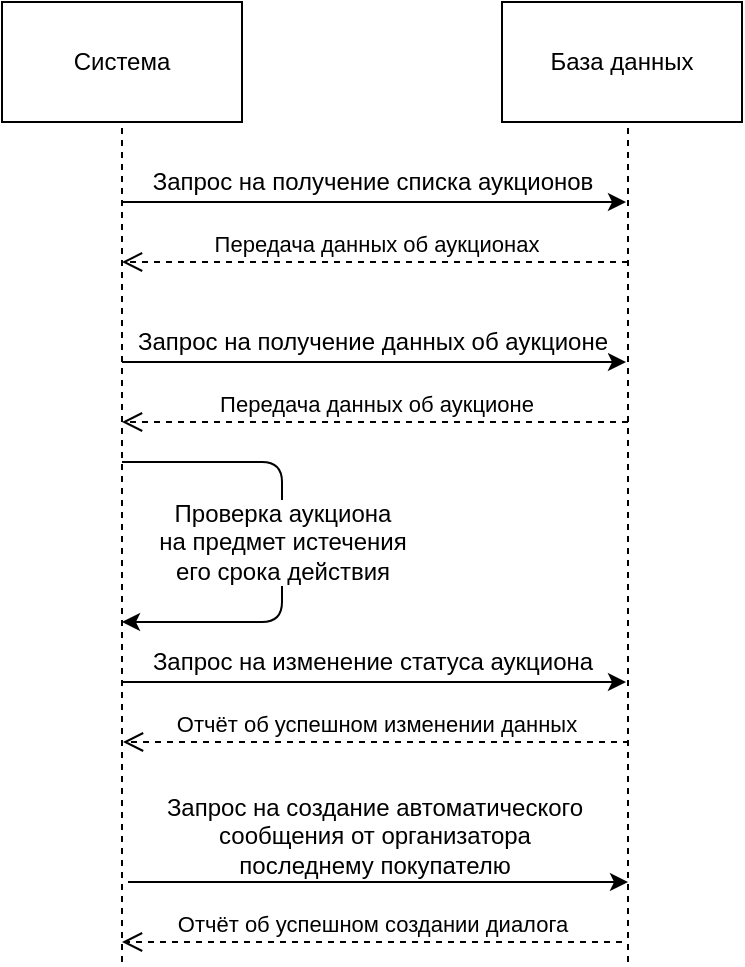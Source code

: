 <mxfile version="10.7.5" type="github"><diagram id="Nrl5UyVqUmeTgZTMUPp6" name="Page-1"><mxGraphModel dx="2274" dy="833" grid="1" gridSize="10" guides="1" tooltips="1" connect="1" arrows="1" fold="1" page="1" pageScale="1" pageWidth="827" pageHeight="1169" math="0" shadow="0"><root><mxCell id="0"/><mxCell id="1" parent="0"/><mxCell id="pGjWHiISA4VkqwvvHXlk-1" value="Система" style="rounded=0;whiteSpace=wrap;html=1;" parent="1" vertex="1"><mxGeometry x="100" y="270" width="120" height="60" as="geometry"/></mxCell><mxCell id="pGjWHiISA4VkqwvvHXlk-2" value="База данных&lt;br&gt;" style="rounded=0;whiteSpace=wrap;html=1;" parent="1" vertex="1"><mxGeometry x="350" y="270" width="120" height="60" as="geometry"/></mxCell><mxCell id="pGjWHiISA4VkqwvvHXlk-3" value="" style="endArrow=none;dashed=1;html=1;entryX=0.5;entryY=1;entryDx=0;entryDy=0;" parent="1" target="pGjWHiISA4VkqwvvHXlk-1" edge="1"><mxGeometry width="50" height="50" relative="1" as="geometry"><mxPoint x="160" y="750" as="sourcePoint"/><mxPoint x="150" y="390" as="targetPoint"/></mxGeometry></mxCell><mxCell id="pGjWHiISA4VkqwvvHXlk-4" value="" style="endArrow=none;dashed=1;html=1;entryX=0.5;entryY=1;entryDx=0;entryDy=0;" parent="1" edge="1"><mxGeometry width="50" height="50" relative="1" as="geometry"><mxPoint x="413" y="750" as="sourcePoint"/><mxPoint x="413" y="330" as="targetPoint"/></mxGeometry></mxCell><mxCell id="pGjWHiISA4VkqwvvHXlk-5" value="" style="endArrow=classic;html=1;" parent="1" edge="1"><mxGeometry width="50" height="50" relative="1" as="geometry"><mxPoint x="160" y="500" as="sourcePoint"/><mxPoint x="160" y="580" as="targetPoint"/><Array as="points"><mxPoint x="240" y="500"/><mxPoint x="240" y="580"/></Array></mxGeometry></mxCell><mxCell id="pGjWHiISA4VkqwvvHXlk-6" value="Проверка аукциона&lt;br&gt;на предмет истечения&lt;br&gt;его срока действия&lt;br&gt;" style="text;html=1;resizable=0;points=[];align=center;verticalAlign=middle;labelBackgroundColor=#ffffff;" parent="pGjWHiISA4VkqwvvHXlk-5" vertex="1" connectable="0"><mxGeometry x="-0.348" y="-26" relative="1" as="geometry"><mxPoint x="1.5" y="14" as="offset"/></mxGeometry></mxCell><mxCell id="pGjWHiISA4VkqwvvHXlk-7" value="" style="endArrow=classic;html=1;" parent="1" edge="1"><mxGeometry width="50" height="50" relative="1" as="geometry"><mxPoint x="160" y="610" as="sourcePoint"/><mxPoint x="412" y="610" as="targetPoint"/></mxGeometry></mxCell><mxCell id="pGjWHiISA4VkqwvvHXlk-8" value="Запрос на изменение статуса аукциона" style="text;html=1;resizable=0;points=[];align=center;verticalAlign=middle;labelBackgroundColor=#ffffff;" parent="pGjWHiISA4VkqwvvHXlk-7" vertex="1" connectable="0"><mxGeometry x="-0.648" relative="1" as="geometry"><mxPoint x="80" y="-10" as="offset"/></mxGeometry></mxCell><mxCell id="pGjWHiISA4VkqwvvHXlk-11" value="" style="endArrow=classic;html=1;" parent="1" edge="1"><mxGeometry width="50" height="50" relative="1" as="geometry"><mxPoint x="163" y="710" as="sourcePoint"/><mxPoint x="413" y="710" as="targetPoint"/></mxGeometry></mxCell><mxCell id="pGjWHiISA4VkqwvvHXlk-12" value="Запрос на создание автоматического&lt;br&gt;сообщения от&amp;nbsp;организатора&lt;br&gt;последнему покупателю&lt;br&gt;" style="text;html=1;resizable=0;points=[];align=center;verticalAlign=middle;labelBackgroundColor=#ffffff;" parent="pGjWHiISA4VkqwvvHXlk-11" vertex="1" connectable="0"><mxGeometry x="-0.648" relative="1" as="geometry"><mxPoint x="79" y="-23" as="offset"/></mxGeometry></mxCell><mxCell id="pGjWHiISA4VkqwvvHXlk-13" value="" style="endArrow=classic;html=1;" parent="1" edge="1"><mxGeometry width="50" height="50" relative="1" as="geometry"><mxPoint x="160" y="450" as="sourcePoint"/><mxPoint x="412" y="450" as="targetPoint"/></mxGeometry></mxCell><mxCell id="pGjWHiISA4VkqwvvHXlk-14" value="Запрос на получение данных об аукционе" style="text;html=1;resizable=0;points=[];align=center;verticalAlign=middle;labelBackgroundColor=#ffffff;" parent="pGjWHiISA4VkqwvvHXlk-13" vertex="1" connectable="0"><mxGeometry x="-0.648" relative="1" as="geometry"><mxPoint x="80" y="-10" as="offset"/></mxGeometry></mxCell><mxCell id="pGjWHiISA4VkqwvvHXlk-21" value="" style="endArrow=classic;html=1;" parent="1" edge="1"><mxGeometry width="50" height="50" relative="1" as="geometry"><mxPoint x="160" y="370" as="sourcePoint"/><mxPoint x="412" y="370" as="targetPoint"/></mxGeometry></mxCell><mxCell id="pGjWHiISA4VkqwvvHXlk-22" value="Запрос на получение списка аукционов" style="text;html=1;resizable=0;points=[];align=center;verticalAlign=middle;labelBackgroundColor=#ffffff;" parent="pGjWHiISA4VkqwvvHXlk-21" vertex="1" connectable="0"><mxGeometry x="-0.648" relative="1" as="geometry"><mxPoint x="80" y="-10" as="offset"/></mxGeometry></mxCell><mxCell id="qMWhUeVCV18Azj6C0-8F-1" value="&lt;span&gt;Передача данных об аукционах&lt;/span&gt;" style="html=1;verticalAlign=bottom;endArrow=open;dashed=1;endSize=8;" edge="1" parent="1"><mxGeometry relative="1" as="geometry"><mxPoint x="413" y="400" as="sourcePoint"/><mxPoint x="160" y="400" as="targetPoint"/></mxGeometry></mxCell><mxCell id="qMWhUeVCV18Azj6C0-8F-2" value="&lt;span&gt;Передача данных об аукционе&lt;/span&gt;" style="html=1;verticalAlign=bottom;endArrow=open;dashed=1;endSize=8;" edge="1" parent="1"><mxGeometry relative="1" as="geometry"><mxPoint x="413" y="480" as="sourcePoint"/><mxPoint x="160" y="480" as="targetPoint"/></mxGeometry></mxCell><mxCell id="qMWhUeVCV18Azj6C0-8F-3" value="&lt;span&gt;Отчёт об успешном изменении данных&lt;/span&gt;" style="html=1;verticalAlign=bottom;endArrow=open;dashed=1;endSize=8;" edge="1" parent="1"><mxGeometry relative="1" as="geometry"><mxPoint x="413.5" y="640" as="sourcePoint"/><mxPoint x="160.5" y="640" as="targetPoint"/></mxGeometry></mxCell><mxCell id="qMWhUeVCV18Azj6C0-8F-4" value="&lt;span&gt;Отчёт об успешном создании диалога&lt;/span&gt;" style="html=1;verticalAlign=bottom;endArrow=open;dashed=1;endSize=8;" edge="1" parent="1"><mxGeometry relative="1" as="geometry"><mxPoint x="410" y="740" as="sourcePoint"/><mxPoint x="160" y="740" as="targetPoint"/></mxGeometry></mxCell></root></mxGraphModel></diagram></mxfile>